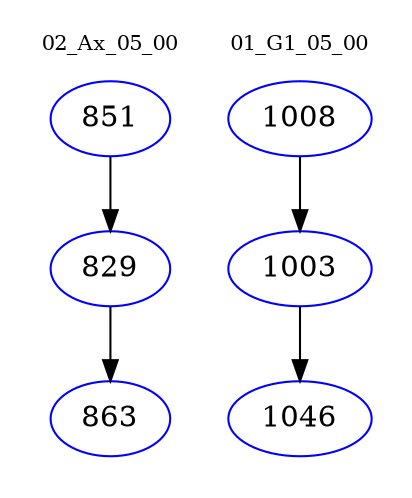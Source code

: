 digraph{
subgraph cluster_0 {
color = white
label = "02_Ax_05_00";
fontsize=10;
T0_851 [label="851", color="blue"]
T0_851 -> T0_829 [color="black"]
T0_829 [label="829", color="blue"]
T0_829 -> T0_863 [color="black"]
T0_863 [label="863", color="blue"]
}
subgraph cluster_1 {
color = white
label = "01_G1_05_00";
fontsize=10;
T1_1008 [label="1008", color="blue"]
T1_1008 -> T1_1003 [color="black"]
T1_1003 [label="1003", color="blue"]
T1_1003 -> T1_1046 [color="black"]
T1_1046 [label="1046", color="blue"]
}
}
